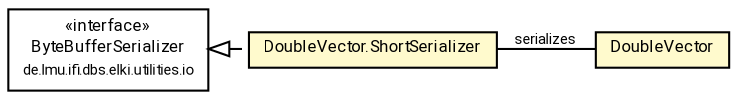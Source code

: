 #!/usr/local/bin/dot
#
# Class diagram 
# Generated by UMLGraph version R5_7_2-60-g0e99a6 (http://www.spinellis.gr/umlgraph/)
#

digraph G {
	graph [fontnames="svg"]
	edge [fontname="Roboto",fontsize=7,labelfontname="Roboto",labelfontsize=7,color="black"];
	node [fontname="Roboto",fontcolor="black",fontsize=8,shape=plaintext,margin=0,width=0,height=0];
	nodesep=0.15;
	ranksep=0.25;
	rankdir=LR;
	// de.lmu.ifi.dbs.elki.data.DoubleVector
	c3645440 [label=<<table title="de.lmu.ifi.dbs.elki.data.DoubleVector" border="0" cellborder="1" cellspacing="0" cellpadding="2" bgcolor="LemonChiffon" href="DoubleVector.html" target="_parent">
		<tr><td><table border="0" cellspacing="0" cellpadding="1">
		<tr><td align="center" balign="center"> <font face="Roboto">DoubleVector</font> </td></tr>
		</table></td></tr>
		</table>>, URL="DoubleVector.html"];
	// de.lmu.ifi.dbs.elki.data.DoubleVector.ShortSerializer
	c3645444 [label=<<table title="de.lmu.ifi.dbs.elki.data.DoubleVector.ShortSerializer" border="0" cellborder="1" cellspacing="0" cellpadding="2" bgcolor="lemonChiffon" href="DoubleVector.ShortSerializer.html" target="_parent">
		<tr><td><table border="0" cellspacing="0" cellpadding="1">
		<tr><td align="center" balign="center"> <font face="Roboto">DoubleVector.ShortSerializer</font> </td></tr>
		</table></td></tr>
		</table>>, URL="DoubleVector.ShortSerializer.html"];
	// de.lmu.ifi.dbs.elki.utilities.io.ByteBufferSerializer<T>
	c3646142 [label=<<table title="de.lmu.ifi.dbs.elki.utilities.io.ByteBufferSerializer" border="0" cellborder="1" cellspacing="0" cellpadding="2" href="../utilities/io/ByteBufferSerializer.html" target="_parent">
		<tr><td><table border="0" cellspacing="0" cellpadding="1">
		<tr><td align="center" balign="center"> &#171;interface&#187; </td></tr>
		<tr><td align="center" balign="center"> <font face="Roboto">ByteBufferSerializer</font> </td></tr>
		<tr><td align="center" balign="center"> <font face="Roboto" point-size="7.0">de.lmu.ifi.dbs.elki.utilities.io</font> </td></tr>
		</table></td></tr>
		</table>>, URL="../utilities/io/ByteBufferSerializer.html"];
	// de.lmu.ifi.dbs.elki.data.DoubleVector.ShortSerializer implements de.lmu.ifi.dbs.elki.utilities.io.ByteBufferSerializer<T>
	c3646142 -> c3645444 [arrowtail=empty,style=dashed,dir=back,weight=9];
	// de.lmu.ifi.dbs.elki.data.DoubleVector.ShortSerializer assoc de.lmu.ifi.dbs.elki.data.DoubleVector
	c3645444 -> c3645440 [arrowhead=none,weight=2,label="serializes"];
}

